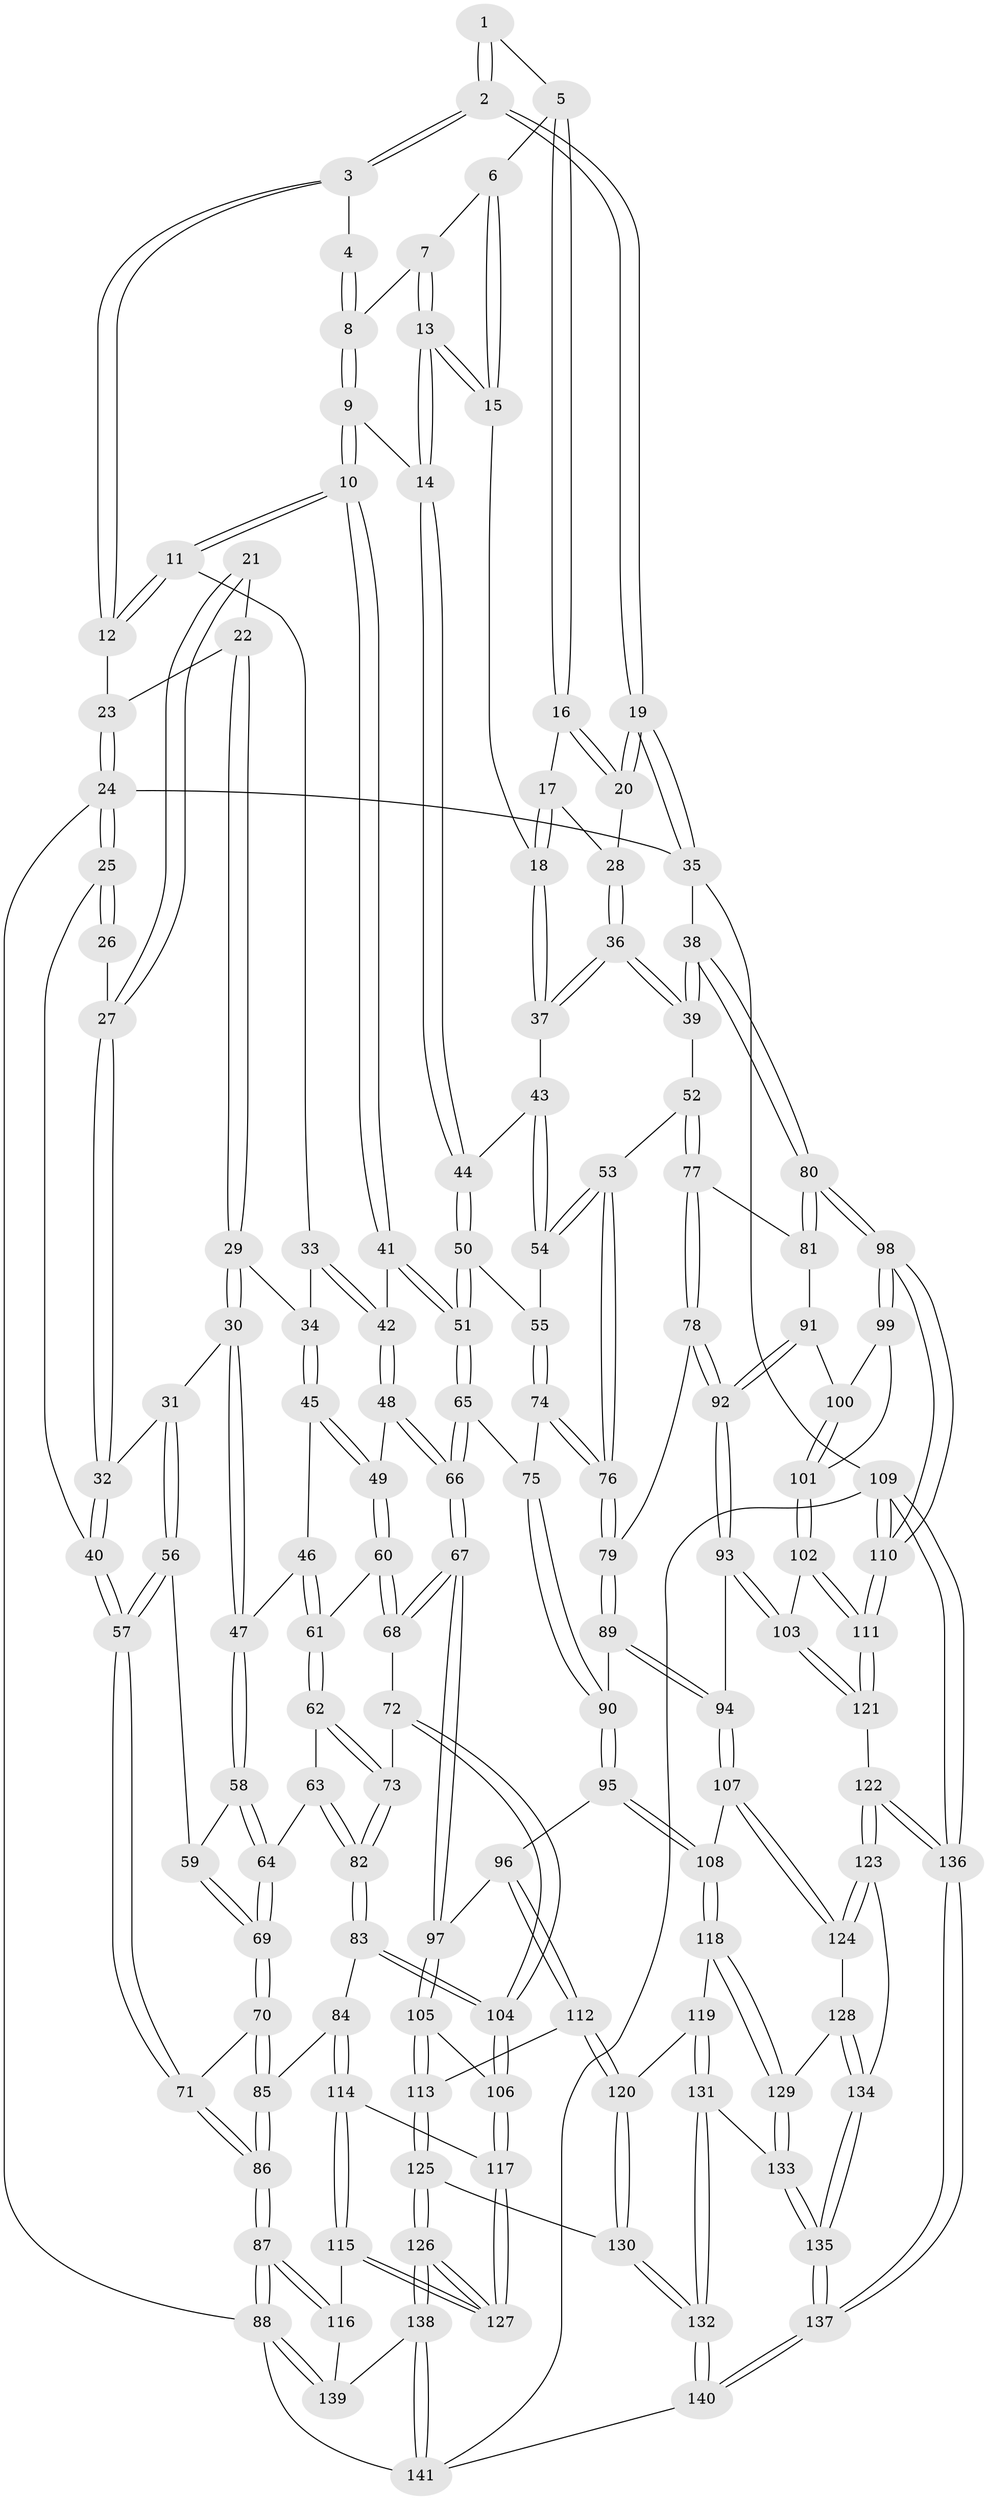 // Generated by graph-tools (version 1.1) at 2025/01/03/09/25 05:01:04]
// undirected, 141 vertices, 349 edges
graph export_dot {
graph [start="1"]
  node [color=gray90,style=filled];
  1 [pos="+0.805536276643494+0.0708710961729919"];
  2 [pos="+1+0"];
  3 [pos="+0.5470082222074113+0"];
  4 [pos="+0.5743800517140669+0"];
  5 [pos="+0.7786877572203845+0.12183995257095619"];
  6 [pos="+0.7322518427446607+0.11113826195123291"];
  7 [pos="+0.6459294799277524+0.04021252179584874"];
  8 [pos="+0.613503238022103+0"];
  9 [pos="+0.5798378417746032+0.24612062479570504"];
  10 [pos="+0.537946337301468+0.2551508868687797"];
  11 [pos="+0.4341430499825108+0.1261115777052719"];
  12 [pos="+0.3848554613530211+0"];
  13 [pos="+0.6624560005938974+0.2368563877316409"];
  14 [pos="+0.6483836079959844+0.2555113176653144"];
  15 [pos="+0.715778510034307+0.21242999894728673"];
  16 [pos="+0.7809640416600598+0.12391678010691767"];
  17 [pos="+0.8009688941268267+0.15509479814192617"];
  18 [pos="+0.8030288798483829+0.22612048276657962"];
  19 [pos="+1+0"];
  20 [pos="+0.9963613832455512+0.04192358164501581"];
  21 [pos="+0.2507398480361085+0"];
  22 [pos="+0.3029566597238565+0"];
  23 [pos="+0.3240374919485449+0"];
  24 [pos="+0+0"];
  25 [pos="+0+0.11969121734545418"];
  26 [pos="+0.014894720785404717+0.11799371805770945"];
  27 [pos="+0.11758079578964019+0.1667284432027595"];
  28 [pos="+0.9309453161631586+0.12340705441588334"];
  29 [pos="+0.25984199910715305+0.192190202851515"];
  30 [pos="+0.16116717462247715+0.2777935369603598"];
  31 [pos="+0.13572288082602016+0.2757536115152938"];
  32 [pos="+0.10978454366004245+0.21924513387938238"];
  33 [pos="+0.384663769643474+0.23573026988853077"];
  34 [pos="+0.3187933206955516+0.2704328351779068"];
  35 [pos="+1+0"];
  36 [pos="+0.8756471822650037+0.2623962308589164"];
  37 [pos="+0.8106600255271598+0.23578378001173503"];
  38 [pos="+1+0.39321334056368423"];
  39 [pos="+0.9174695157142654+0.33155030825910137"];
  40 [pos="+0+0.17578441519804294"];
  41 [pos="+0.5128576384931146+0.3098080168938731"];
  42 [pos="+0.43799530361866634+0.3254080813998935"];
  43 [pos="+0.7492263303828935+0.30417373189707125"];
  44 [pos="+0.65373587931757+0.26639622029291393"];
  45 [pos="+0.31192973419896275+0.2944364904939124"];
  46 [pos="+0.2758378221786028+0.32336505212071515"];
  47 [pos="+0.22510430508619886+0.32513264246068374"];
  48 [pos="+0.4227072415741681+0.3416124308986641"];
  49 [pos="+0.390384557030002+0.3562238248792879"];
  50 [pos="+0.654609677843242+0.37814438687242824"];
  51 [pos="+0.5525443813407627+0.40161989738265924"];
  52 [pos="+0.8209359166937195+0.40372040780542373"];
  53 [pos="+0.8136254871557744+0.4038170197378929"];
  54 [pos="+0.7674761130847979+0.38885098336511087"];
  55 [pos="+0.6927948781206904+0.40605023298000575"];
  56 [pos="+0.09894812505127605+0.32133423177830434"];
  57 [pos="+0+0.3776816519987934"];
  58 [pos="+0.21111010553539464+0.4155838606953437"];
  59 [pos="+0.10381275682903847+0.33897971983986697"];
  60 [pos="+0.3621704561005967+0.4117820061001526"];
  61 [pos="+0.3062424782793742+0.39950305476414777"];
  62 [pos="+0.24168176103725142+0.45142010933699767"];
  63 [pos="+0.22428694405961622+0.4492898714336189"];
  64 [pos="+0.2137812446538739+0.44313110742792683"];
  65 [pos="+0.514901977390479+0.49570287075191943"];
  66 [pos="+0.5003490397969292+0.5101123971330337"];
  67 [pos="+0.4783310141939232+0.5421368285641041"];
  68 [pos="+0.4035915013849234+0.5217923903412446"];
  69 [pos="+0.11488567559561873+0.46652791216825"];
  70 [pos="+0.11476014207975985+0.46667381262901997"];
  71 [pos="+0+0.40690501702765824"];
  72 [pos="+0.37294951089857403+0.530560312599842"];
  73 [pos="+0.3152225313217974+0.5206138713114136"];
  74 [pos="+0.6821062242409774+0.4669202828385821"];
  75 [pos="+0.6363152582302442+0.49463415518986276"];
  76 [pos="+0.740390286818645+0.5355959814119062"];
  77 [pos="+0.8458336955290956+0.4671183813572624"];
  78 [pos="+0.821772633969154+0.5275026370463785"];
  79 [pos="+0.7408067103381599+0.5373245617003296"];
  80 [pos="+1+0.4094618512475126"];
  81 [pos="+0.9074454320050731+0.5055061299898466"];
  82 [pos="+0.2021071438410095+0.5940925695965626"];
  83 [pos="+0.19190724459582648+0.6076764933793731"];
  84 [pos="+0.15176849272082804+0.6161527643221103"];
  85 [pos="+0.1102115430439858+0.5856631642468172"];
  86 [pos="+0+0.6236704647220527"];
  87 [pos="+0+0.7638713515534767"];
  88 [pos="+0+1"];
  89 [pos="+0.7294338721264584+0.5794982048542525"];
  90 [pos="+0.6671865327158975+0.5912035906224422"];
  91 [pos="+0.88662105436652+0.5657678912040544"];
  92 [pos="+0.8535254141194264+0.5726331444498538"];
  93 [pos="+0.7943550846729112+0.657515100649839"];
  94 [pos="+0.7909288203394549+0.6571327180086065"];
  95 [pos="+0.5880450152537309+0.6438197542166818"];
  96 [pos="+0.5035952696333257+0.5894426615802015"];
  97 [pos="+0.48617269720035944+0.5647325077718117"];
  98 [pos="+1+0.44607337903264604"];
  99 [pos="+0.9927464702117328+0.565686028238974"];
  100 [pos="+0.8941718836977309+0.571790743952698"];
  101 [pos="+0.9264590819313357+0.6447341741339321"];
  102 [pos="+0.9253165694203153+0.6552778820842707"];
  103 [pos="+0.8376877292769508+0.6880553781382793"];
  104 [pos="+0.2927481069853782+0.663166434310009"];
  105 [pos="+0.35385186746184977+0.6982102439128567"];
  106 [pos="+0.30766094235008906+0.6948555056089206"];
  107 [pos="+0.7123386698922315+0.7234474701658999"];
  108 [pos="+0.6098641693490359+0.7005644356489014"];
  109 [pos="+1+1"];
  110 [pos="+1+0.8833639148004538"];
  111 [pos="+1+0.8512987152195944"];
  112 [pos="+0.4465523152189029+0.7581683274792239"];
  113 [pos="+0.43019622201816815+0.763884734015608"];
  114 [pos="+0.138576126119631+0.7308990483520974"];
  115 [pos="+0.09794331881959656+0.7906463002009169"];
  116 [pos="+0.04554379485053648+0.8174817975100476"];
  117 [pos="+0.28048314231144655+0.7486065506047361"];
  118 [pos="+0.5890046168860065+0.7505302739426798"];
  119 [pos="+0.5266764944141881+0.7833348311259978"];
  120 [pos="+0.5082256013392454+0.7822045001279211"];
  121 [pos="+0.8689745922282941+0.8016143421792081"];
  122 [pos="+0.8221140902528801+0.8361890547965409"];
  123 [pos="+0.7814596232997915+0.8325316663102638"];
  124 [pos="+0.7169831417671534+0.740587585340025"];
  125 [pos="+0.3675848618697862+0.8713138248248232"];
  126 [pos="+0.3084312015607442+0.8985126142230622"];
  127 [pos="+0.3000506481832332+0.8855851404006847"];
  128 [pos="+0.658265627230865+0.8430090244037026"];
  129 [pos="+0.6364606080799174+0.8447027668762929"];
  130 [pos="+0.46328489195325606+0.8931827138611907"];
  131 [pos="+0.5523624041246257+0.920346705958281"];
  132 [pos="+0.5352698246001035+0.9356200024253186"];
  133 [pos="+0.5976728421900098+0.9042103753957081"];
  134 [pos="+0.726834865346719+0.8656186627255412"];
  135 [pos="+0.7122500429305605+0.9820907160383008"];
  136 [pos="+0.873319150015289+1"];
  137 [pos="+0.8423426186709755+1"];
  138 [pos="+0.2602920333050294+1"];
  139 [pos="+0.091310996827876+0.9213019326321789"];
  140 [pos="+0.498987495379901+1"];
  141 [pos="+0.2755792543631268+1"];
  1 -- 2;
  1 -- 2;
  1 -- 5;
  2 -- 3;
  2 -- 3;
  2 -- 19;
  2 -- 19;
  3 -- 4;
  3 -- 12;
  3 -- 12;
  4 -- 8;
  4 -- 8;
  5 -- 6;
  5 -- 16;
  5 -- 16;
  6 -- 7;
  6 -- 15;
  6 -- 15;
  7 -- 8;
  7 -- 13;
  7 -- 13;
  8 -- 9;
  8 -- 9;
  9 -- 10;
  9 -- 10;
  9 -- 14;
  10 -- 11;
  10 -- 11;
  10 -- 41;
  10 -- 41;
  11 -- 12;
  11 -- 12;
  11 -- 33;
  12 -- 23;
  13 -- 14;
  13 -- 14;
  13 -- 15;
  13 -- 15;
  14 -- 44;
  14 -- 44;
  15 -- 18;
  16 -- 17;
  16 -- 20;
  16 -- 20;
  17 -- 18;
  17 -- 18;
  17 -- 28;
  18 -- 37;
  18 -- 37;
  19 -- 20;
  19 -- 20;
  19 -- 35;
  19 -- 35;
  20 -- 28;
  21 -- 22;
  21 -- 27;
  21 -- 27;
  22 -- 23;
  22 -- 29;
  22 -- 29;
  23 -- 24;
  23 -- 24;
  24 -- 25;
  24 -- 25;
  24 -- 35;
  24 -- 88;
  25 -- 26;
  25 -- 26;
  25 -- 40;
  26 -- 27;
  27 -- 32;
  27 -- 32;
  28 -- 36;
  28 -- 36;
  29 -- 30;
  29 -- 30;
  29 -- 34;
  30 -- 31;
  30 -- 47;
  30 -- 47;
  31 -- 32;
  31 -- 56;
  31 -- 56;
  32 -- 40;
  32 -- 40;
  33 -- 34;
  33 -- 42;
  33 -- 42;
  34 -- 45;
  34 -- 45;
  35 -- 38;
  35 -- 109;
  36 -- 37;
  36 -- 37;
  36 -- 39;
  36 -- 39;
  37 -- 43;
  38 -- 39;
  38 -- 39;
  38 -- 80;
  38 -- 80;
  39 -- 52;
  40 -- 57;
  40 -- 57;
  41 -- 42;
  41 -- 51;
  41 -- 51;
  42 -- 48;
  42 -- 48;
  43 -- 44;
  43 -- 54;
  43 -- 54;
  44 -- 50;
  44 -- 50;
  45 -- 46;
  45 -- 49;
  45 -- 49;
  46 -- 47;
  46 -- 61;
  46 -- 61;
  47 -- 58;
  47 -- 58;
  48 -- 49;
  48 -- 66;
  48 -- 66;
  49 -- 60;
  49 -- 60;
  50 -- 51;
  50 -- 51;
  50 -- 55;
  51 -- 65;
  51 -- 65;
  52 -- 53;
  52 -- 77;
  52 -- 77;
  53 -- 54;
  53 -- 54;
  53 -- 76;
  53 -- 76;
  54 -- 55;
  55 -- 74;
  55 -- 74;
  56 -- 57;
  56 -- 57;
  56 -- 59;
  57 -- 71;
  57 -- 71;
  58 -- 59;
  58 -- 64;
  58 -- 64;
  59 -- 69;
  59 -- 69;
  60 -- 61;
  60 -- 68;
  60 -- 68;
  61 -- 62;
  61 -- 62;
  62 -- 63;
  62 -- 73;
  62 -- 73;
  63 -- 64;
  63 -- 82;
  63 -- 82;
  64 -- 69;
  64 -- 69;
  65 -- 66;
  65 -- 66;
  65 -- 75;
  66 -- 67;
  66 -- 67;
  67 -- 68;
  67 -- 68;
  67 -- 97;
  67 -- 97;
  68 -- 72;
  69 -- 70;
  69 -- 70;
  70 -- 71;
  70 -- 85;
  70 -- 85;
  71 -- 86;
  71 -- 86;
  72 -- 73;
  72 -- 104;
  72 -- 104;
  73 -- 82;
  73 -- 82;
  74 -- 75;
  74 -- 76;
  74 -- 76;
  75 -- 90;
  75 -- 90;
  76 -- 79;
  76 -- 79;
  77 -- 78;
  77 -- 78;
  77 -- 81;
  78 -- 79;
  78 -- 92;
  78 -- 92;
  79 -- 89;
  79 -- 89;
  80 -- 81;
  80 -- 81;
  80 -- 98;
  80 -- 98;
  81 -- 91;
  82 -- 83;
  82 -- 83;
  83 -- 84;
  83 -- 104;
  83 -- 104;
  84 -- 85;
  84 -- 114;
  84 -- 114;
  85 -- 86;
  85 -- 86;
  86 -- 87;
  86 -- 87;
  87 -- 88;
  87 -- 88;
  87 -- 116;
  87 -- 116;
  88 -- 139;
  88 -- 139;
  88 -- 141;
  89 -- 90;
  89 -- 94;
  89 -- 94;
  90 -- 95;
  90 -- 95;
  91 -- 92;
  91 -- 92;
  91 -- 100;
  92 -- 93;
  92 -- 93;
  93 -- 94;
  93 -- 103;
  93 -- 103;
  94 -- 107;
  94 -- 107;
  95 -- 96;
  95 -- 108;
  95 -- 108;
  96 -- 97;
  96 -- 112;
  96 -- 112;
  97 -- 105;
  97 -- 105;
  98 -- 99;
  98 -- 99;
  98 -- 110;
  98 -- 110;
  99 -- 100;
  99 -- 101;
  100 -- 101;
  100 -- 101;
  101 -- 102;
  101 -- 102;
  102 -- 103;
  102 -- 111;
  102 -- 111;
  103 -- 121;
  103 -- 121;
  104 -- 106;
  104 -- 106;
  105 -- 106;
  105 -- 113;
  105 -- 113;
  106 -- 117;
  106 -- 117;
  107 -- 108;
  107 -- 124;
  107 -- 124;
  108 -- 118;
  108 -- 118;
  109 -- 110;
  109 -- 110;
  109 -- 136;
  109 -- 136;
  109 -- 141;
  110 -- 111;
  110 -- 111;
  111 -- 121;
  111 -- 121;
  112 -- 113;
  112 -- 120;
  112 -- 120;
  113 -- 125;
  113 -- 125;
  114 -- 115;
  114 -- 115;
  114 -- 117;
  115 -- 116;
  115 -- 127;
  115 -- 127;
  116 -- 139;
  117 -- 127;
  117 -- 127;
  118 -- 119;
  118 -- 129;
  118 -- 129;
  119 -- 120;
  119 -- 131;
  119 -- 131;
  120 -- 130;
  120 -- 130;
  121 -- 122;
  122 -- 123;
  122 -- 123;
  122 -- 136;
  122 -- 136;
  123 -- 124;
  123 -- 124;
  123 -- 134;
  124 -- 128;
  125 -- 126;
  125 -- 126;
  125 -- 130;
  126 -- 127;
  126 -- 127;
  126 -- 138;
  126 -- 138;
  128 -- 129;
  128 -- 134;
  128 -- 134;
  129 -- 133;
  129 -- 133;
  130 -- 132;
  130 -- 132;
  131 -- 132;
  131 -- 132;
  131 -- 133;
  132 -- 140;
  132 -- 140;
  133 -- 135;
  133 -- 135;
  134 -- 135;
  134 -- 135;
  135 -- 137;
  135 -- 137;
  136 -- 137;
  136 -- 137;
  137 -- 140;
  137 -- 140;
  138 -- 139;
  138 -- 141;
  138 -- 141;
  140 -- 141;
}
